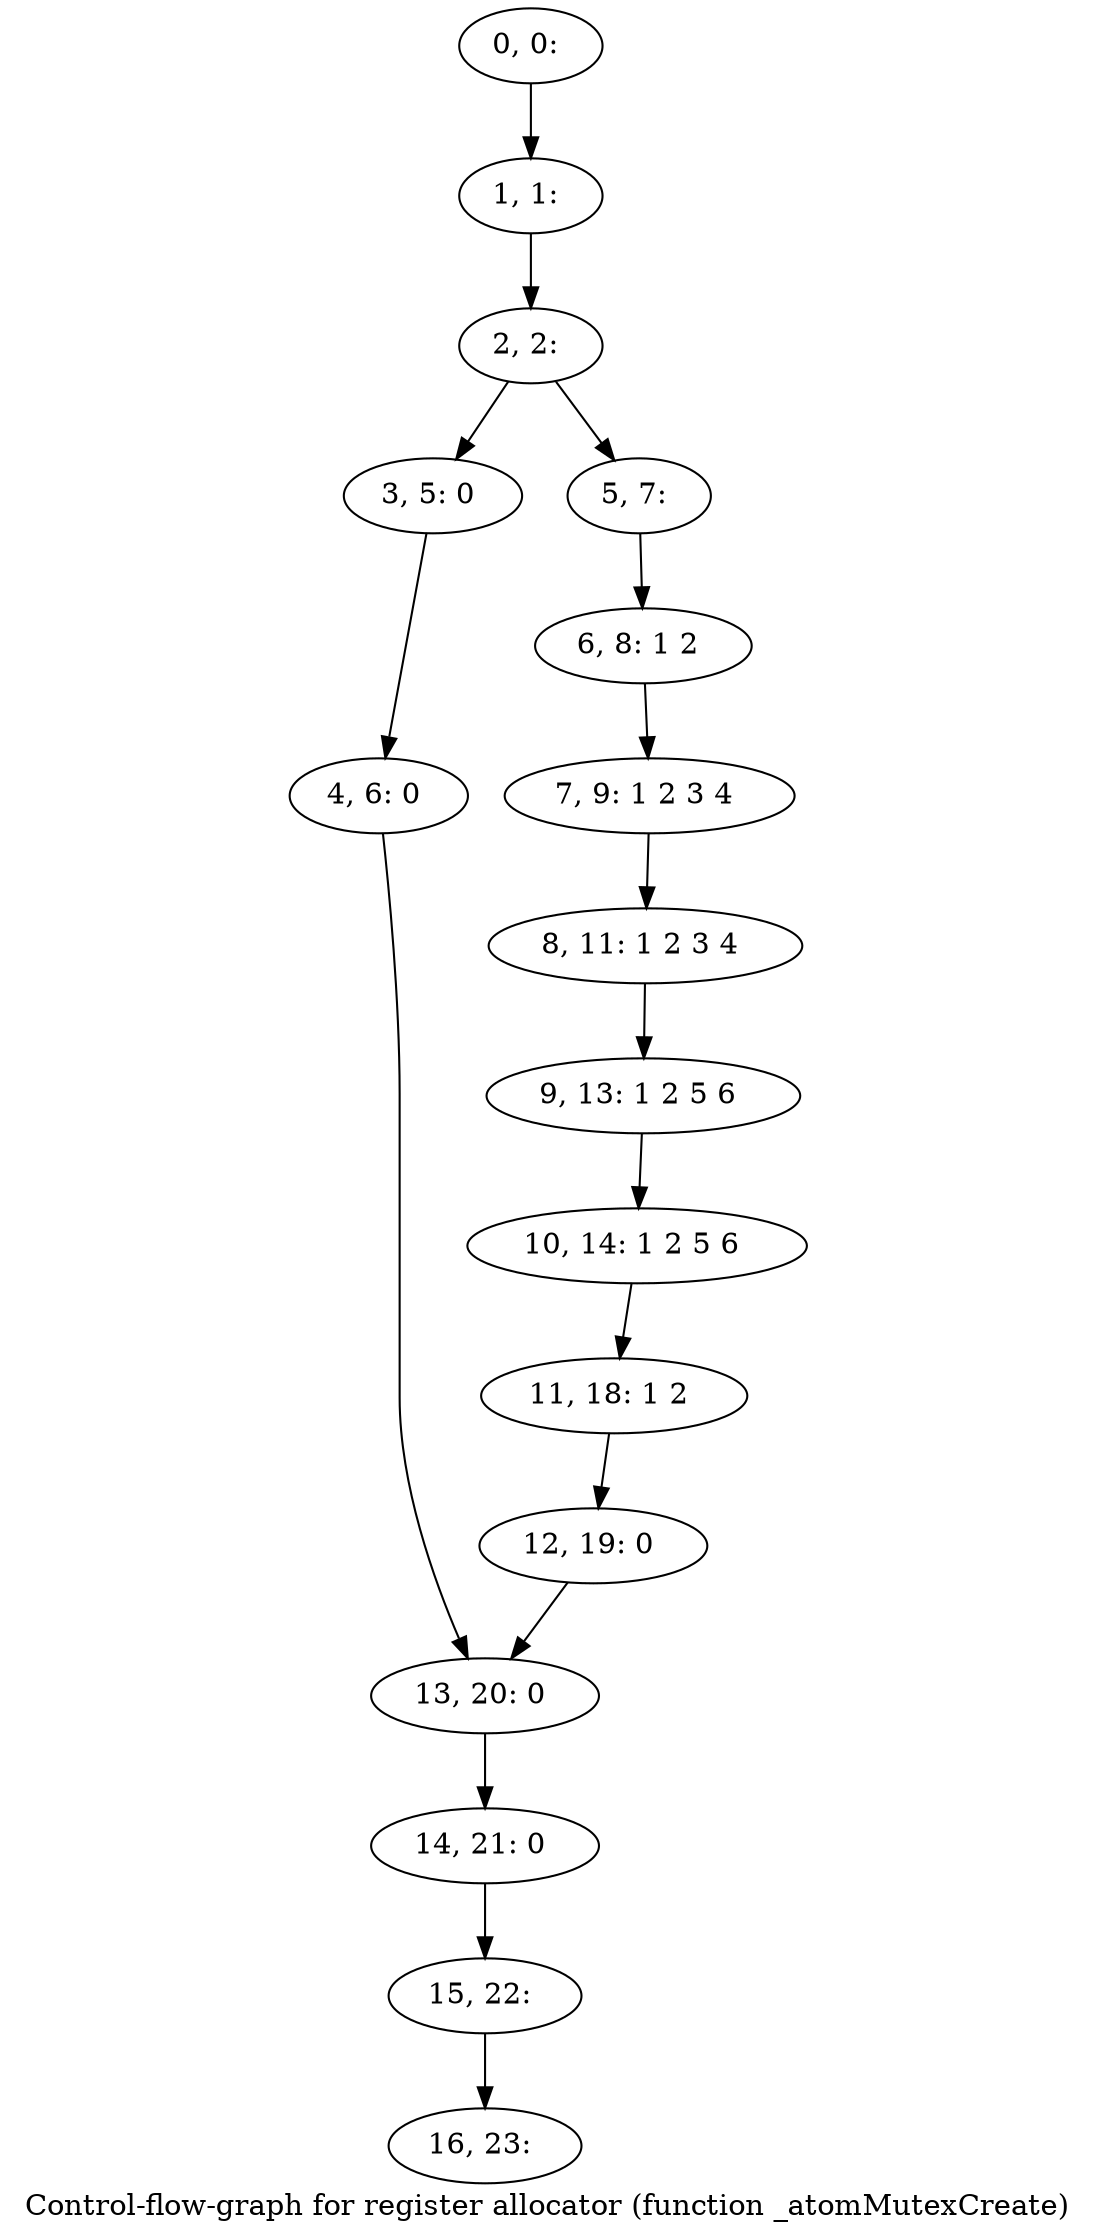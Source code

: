 digraph G {
graph [label="Control-flow-graph for register allocator (function _atomMutexCreate)"]
0[label="0, 0: "];
1[label="1, 1: "];
2[label="2, 2: "];
3[label="3, 5: 0 "];
4[label="4, 6: 0 "];
5[label="5, 7: "];
6[label="6, 8: 1 2 "];
7[label="7, 9: 1 2 3 4 "];
8[label="8, 11: 1 2 3 4 "];
9[label="9, 13: 1 2 5 6 "];
10[label="10, 14: 1 2 5 6 "];
11[label="11, 18: 1 2 "];
12[label="12, 19: 0 "];
13[label="13, 20: 0 "];
14[label="14, 21: 0 "];
15[label="15, 22: "];
16[label="16, 23: "];
0->1 ;
1->2 ;
2->3 ;
2->5 ;
3->4 ;
4->13 ;
5->6 ;
6->7 ;
7->8 ;
8->9 ;
9->10 ;
10->11 ;
11->12 ;
12->13 ;
13->14 ;
14->15 ;
15->16 ;
}
